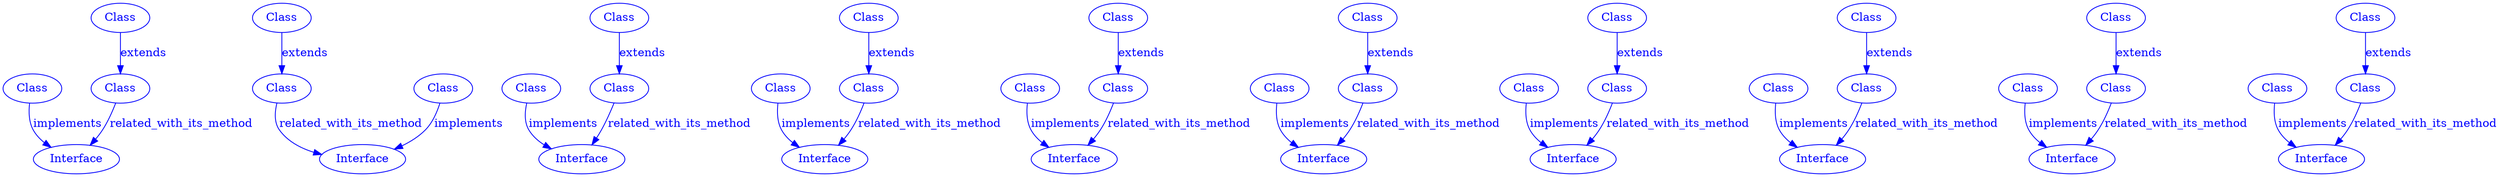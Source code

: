 
digraph SubdueGraph {
  110 [label="Interface",color=blue,fontcolor=blue];
  299 [label="Class",color=blue,fontcolor=blue];
  343 [label="Class",color=blue,fontcolor=blue];
  453 [label="Class",color=blue,fontcolor=blue];
  299 -> 110 [label="implements",color=blue,fontcolor=blue];
  343 -> 453 [label="extends",color=blue,fontcolor=blue];
  453 -> 110 [label="related_with_its_method",color=blue,fontcolor=blue];
  175 [label="Class",color=blue,fontcolor=blue];
  236 [label="Class",color=blue,fontcolor=blue];
  237 [label="Class",color=blue,fontcolor=blue];
  409 [label="Interface",color=blue,fontcolor=blue];
  175 -> 236 [label="extends",color=blue,fontcolor=blue];
  237 -> 409 [label="implements",color=blue,fontcolor=blue];
  236 -> 409 [label="related_with_its_method",color=blue,fontcolor=blue];
  105 [label="Class",color=blue,fontcolor=blue];
  190 [label="Class",color=blue,fontcolor=blue];
  451 [label="Class",color=blue,fontcolor=blue];
  488 [label="Interface",color=blue,fontcolor=blue];
  105 -> 488 [label="implements",color=blue,fontcolor=blue];
  190 -> 451 [label="extends",color=blue,fontcolor=blue];
  451 -> 488 [label="related_with_its_method",color=blue,fontcolor=blue];
  73 [label="Class",color=blue,fontcolor=blue];
  140 [label="Interface",color=blue,fontcolor=blue];
  185 [label="Class",color=blue,fontcolor=blue];
  271 [label="Class",color=blue,fontcolor=blue];
  73 -> 140 [label="implements",color=blue,fontcolor=blue];
  271 -> 185 [label="extends",color=blue,fontcolor=blue];
  185 -> 140 [label="related_with_its_method",color=blue,fontcolor=blue];
  55 [label="Class",color=blue,fontcolor=blue];
  194 [label="Class",color=blue,fontcolor=blue];
  199 [label="Class",color=blue,fontcolor=blue];
  206 [label="Interface",color=blue,fontcolor=blue];
  55 -> 206 [label="implements",color=blue,fontcolor=blue];
  194 -> 199 [label="extends",color=blue,fontcolor=blue];
  199 -> 206 [label="related_with_its_method",color=blue,fontcolor=blue];
  28 [label="Class",color=blue,fontcolor=blue];
  195 [label="Class",color=blue,fontcolor=blue];
  200 [label="Class",color=blue,fontcolor=blue];
  482 [label="Interface",color=blue,fontcolor=blue];
  28 -> 482 [label="implements",color=blue,fontcolor=blue];
  195 -> 200 [label="extends",color=blue,fontcolor=blue];
  200 -> 482 [label="related_with_its_method",color=blue,fontcolor=blue];
  27 [label="Class",color=blue,fontcolor=blue];
  395 [label="Class",color=blue,fontcolor=blue];
  428 [label="Class",color=blue,fontcolor=blue];
  480 [label="Interface",color=blue,fontcolor=blue];
  27 -> 480 [label="implements",color=blue,fontcolor=blue];
  395 -> 428 [label="extends",color=blue,fontcolor=blue];
  428 -> 480 [label="related_with_its_method",color=blue,fontcolor=blue];
  20 [label="Class",color=blue,fontcolor=blue];
  41 [label="Class",color=blue,fontcolor=blue];
  215 [label="Class",color=blue,fontcolor=blue];
  449 [label="Interface",color=blue,fontcolor=blue];
  20 -> 449 [label="implements",color=blue,fontcolor=blue];
  215 -> 41 [label="extends",color=blue,fontcolor=blue];
  41 -> 449 [label="related_with_its_method",color=blue,fontcolor=blue];
  7 [label="Interface",color=blue,fontcolor=blue];
  11 [label="Class",color=blue,fontcolor=blue];
  394 [label="Class",color=blue,fontcolor=blue];
  423 [label="Class",color=blue,fontcolor=blue];
  11 -> 7 [label="implements",color=blue,fontcolor=blue];
  394 -> 423 [label="extends",color=blue,fontcolor=blue];
  423 -> 7 [label="related_with_its_method",color=blue,fontcolor=blue];
  5 [label="Class",color=blue,fontcolor=blue];
  44 [label="Interface",color=blue,fontcolor=blue];
  106 [label="Class",color=blue,fontcolor=blue];
  452 [label="Class",color=blue,fontcolor=blue];
  5 -> 44 [label="implements",color=blue,fontcolor=blue];
  452 -> 106 [label="extends",color=blue,fontcolor=blue];
  106 -> 44 [label="related_with_its_method",color=blue,fontcolor=blue];
}
